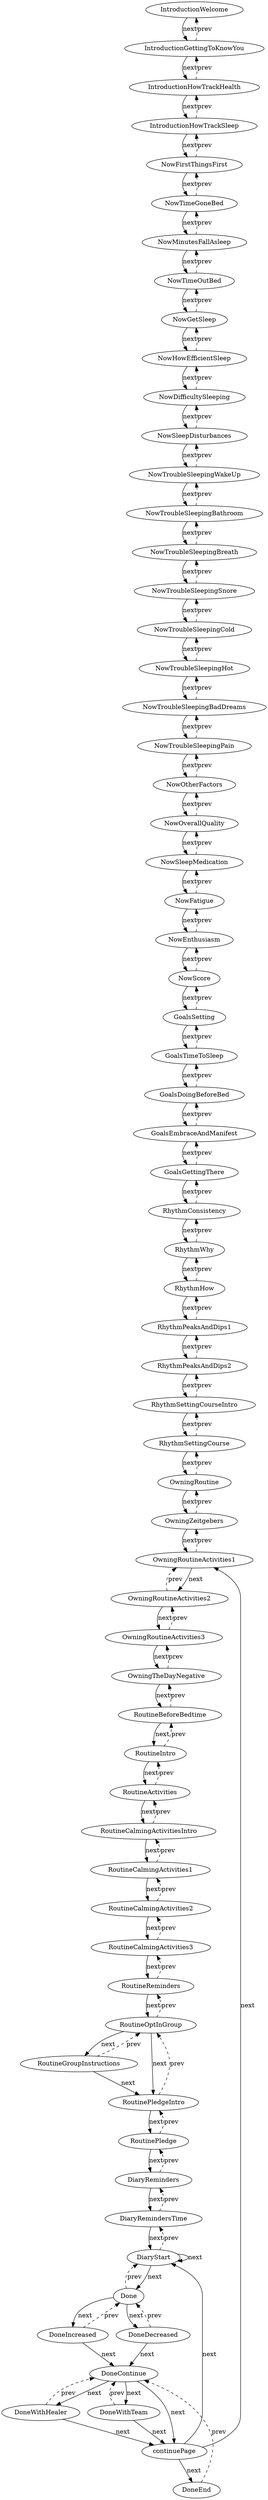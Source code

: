 digraph G {
IntroductionWelcome -> IntroductionGettingToKnowYou [label="next"];
IntroductionGettingToKnowYou -> IntroductionHowTrackHealth [label="next"];
IntroductionGettingToKnowYou -> IntroductionWelcome [label="prev",style="dashed"];
IntroductionHowTrackHealth -> IntroductionHowTrackSleep [label="next"];
IntroductionHowTrackHealth -> IntroductionGettingToKnowYou [label="prev",style="dashed"];
IntroductionHowTrackSleep -> NowFirstThingsFirst [label="next"];
IntroductionHowTrackSleep -> IntroductionHowTrackHealth [label="prev",style="dashed"];
NowFirstThingsFirst -> NowTimeGoneBed [label="next"];
NowFirstThingsFirst -> IntroductionHowTrackSleep [label="prev",style="dashed"];
NowTimeGoneBed -> NowMinutesFallAsleep [label="next"];
NowTimeGoneBed -> NowFirstThingsFirst [label="prev",style="dashed"];
NowMinutesFallAsleep -> NowTimeOutBed [label="next"];
NowMinutesFallAsleep -> NowTimeGoneBed [label="prev",style="dashed"];
NowTimeOutBed -> NowGetSleep [label="next"];
NowTimeOutBed -> NowMinutesFallAsleep [label="prev",style="dashed"];
NowGetSleep -> NowHowEfficientSleep [label="next"];
NowGetSleep -> NowTimeOutBed [label="prev",style="dashed"];
NowHowEfficientSleep -> NowDifficultySleeping [label="next"];
NowHowEfficientSleep -> NowGetSleep [label="prev",style="dashed"];
NowDifficultySleeping -> NowSleepDisturbances [label="next"];
NowDifficultySleeping -> NowHowEfficientSleep [label="prev",style="dashed"];
NowSleepDisturbances -> NowTroubleSleepingWakeUp [label="next"];
NowSleepDisturbances -> NowDifficultySleeping [label="prev",style="dashed"];
NowTroubleSleepingWakeUp -> NowTroubleSleepingBathroom [label="next"];
NowTroubleSleepingWakeUp -> NowSleepDisturbances [label="prev",style="dashed"];
NowTroubleSleepingBathroom -> NowTroubleSleepingBreath [label="next"];
NowTroubleSleepingBathroom -> NowTroubleSleepingWakeUp [label="prev",style="dashed"];
NowTroubleSleepingBreath -> NowTroubleSleepingSnore [label="next"];
NowTroubleSleepingBreath -> NowTroubleSleepingBathroom [label="prev",style="dashed"];
NowTroubleSleepingSnore -> NowTroubleSleepingCold [label="next"];
NowTroubleSleepingSnore -> NowTroubleSleepingBreath [label="prev",style="dashed"];
NowTroubleSleepingCold -> NowTroubleSleepingHot [label="next"];
NowTroubleSleepingCold -> NowTroubleSleepingSnore [label="prev",style="dashed"];
NowTroubleSleepingHot -> NowTroubleSleepingBadDreams [label="next"];
NowTroubleSleepingHot -> NowTroubleSleepingCold [label="prev",style="dashed"];
NowTroubleSleepingBadDreams -> NowTroubleSleepingPain [label="next"];
NowTroubleSleepingBadDreams -> NowTroubleSleepingHot [label="prev",style="dashed"];
NowTroubleSleepingPain -> NowOtherFactors [label="next"];
NowTroubleSleepingPain -> NowTroubleSleepingBadDreams [label="prev",style="dashed"];
NowOtherFactors -> NowOverallQuality [label="next"];
NowOtherFactors -> NowTroubleSleepingPain [label="prev",style="dashed"];
NowOverallQuality -> NowSleepMedication [label="next"];
NowOverallQuality -> NowOtherFactors [label="prev",style="dashed"];
NowSleepMedication -> NowFatigue [label="next"];
NowSleepMedication -> NowOverallQuality [label="prev",style="dashed"];
NowFatigue -> NowEnthusiasm [label="next"];
NowFatigue -> NowSleepMedication [label="prev",style="dashed"];
NowEnthusiasm -> NowScore [label="next"];
NowEnthusiasm -> NowFatigue [label="prev",style="dashed"];
NowScore -> GoalsSetting [label="next"];
NowScore -> NowEnthusiasm [label="prev",style="dashed"];
GoalsSetting -> GoalsTimeToSleep [label="next"];
GoalsSetting -> NowScore [label="prev",style="dashed"];
GoalsTimeToSleep -> GoalsDoingBeforeBed [label="next"];
GoalsTimeToSleep -> GoalsSetting [label="prev",style="dashed"];
GoalsDoingBeforeBed -> GoalsEmbraceAndManifest [label="next"];
GoalsDoingBeforeBed -> GoalsTimeToSleep [label="prev",style="dashed"];
GoalsEmbraceAndManifest -> GoalsGettingThere [label="next"];
GoalsEmbraceAndManifest -> GoalsDoingBeforeBed [label="prev",style="dashed"];
GoalsGettingThere -> RhythmConsistency [label="next"];
GoalsGettingThere -> GoalsEmbraceAndManifest [label="prev",style="dashed"];
RhythmConsistency -> RhythmWhy [label="next"];
RhythmConsistency -> GoalsGettingThere [label="prev",style="dashed"];
RhythmWhy -> RhythmHow [label="next"];
RhythmWhy -> RhythmConsistency [label="prev",style="dashed"];
RhythmHow -> RhythmPeaksAndDips1 [label="next"];
RhythmHow -> RhythmWhy [label="prev",style="dashed"];
RhythmPeaksAndDips1 -> RhythmPeaksAndDips2 [label="next"];
RhythmPeaksAndDips1 -> RhythmHow [label="prev",style="dashed"];
RhythmPeaksAndDips2 -> RhythmSettingCourseIntro [label="next"];
RhythmPeaksAndDips2 -> RhythmPeaksAndDips1 [label="prev",style="dashed"];
RhythmSettingCourseIntro -> RhythmSettingCourse [label="next"];
RhythmSettingCourseIntro -> RhythmPeaksAndDips2 [label="prev",style="dashed"];
RhythmSettingCourse -> OwningRoutine [label="next"];
RhythmSettingCourse -> RhythmSettingCourseIntro [label="prev",style="dashed"];
OwningRoutine -> OwningZeitgebers [label="next"];
OwningRoutine -> RhythmSettingCourse [label="prev",style="dashed"];
OwningZeitgebers -> OwningRoutineActivities1 [label="next"];
OwningZeitgebers -> OwningRoutine [label="prev",style="dashed"];
OwningRoutineActivities1 -> OwningRoutineActivities2 [label="next"];
OwningRoutineActivities1 -> OwningZeitgebers [label="prev",style="dashed"];
OwningRoutineActivities2 -> OwningRoutineActivities3 [label="next"];
OwningRoutineActivities2 -> OwningRoutineActivities1 [label="prev",style="dashed"];
OwningRoutineActivities3 -> OwningTheDayNegative [label="next"];
OwningRoutineActivities3 -> OwningRoutineActivities2 [label="prev",style="dashed"];
OwningTheDayNegative -> RoutineBeforeBedtime [label="next"];
OwningTheDayNegative -> OwningRoutineActivities3 [label="prev",style="dashed"];
RoutineBeforeBedtime -> RoutineIntro [label="next"];
RoutineBeforeBedtime -> OwningTheDayNegative [label="prev",style="dashed"];
RoutineIntro -> RoutineActivities [label="next"];
RoutineIntro -> RoutineBeforeBedtime [label="prev",style="dashed"];
RoutineActivities -> RoutineCalmingActivitiesIntro [label="next"];
RoutineActivities -> RoutineIntro [label="prev",style="dashed"];
RoutineCalmingActivitiesIntro -> RoutineCalmingActivities1 [label="next"];
RoutineCalmingActivitiesIntro -> RoutineActivities [label="prev",style="dashed"];
RoutineCalmingActivities1 -> RoutineCalmingActivities2 [label="next"];
RoutineCalmingActivities1 -> RoutineCalmingActivitiesIntro [label="prev",style="dashed"];
RoutineCalmingActivities2 -> RoutineCalmingActivities3 [label="next"];
RoutineCalmingActivities2 -> RoutineCalmingActivities1 [label="prev",style="dashed"];
RoutineCalmingActivities3 -> RoutineReminders [label="next"];
RoutineCalmingActivities3 -> RoutineCalmingActivities2 [label="prev",style="dashed"];
RoutineReminders -> RoutineOptInGroup [label="next"];
RoutineReminders -> RoutineCalmingActivities3 [label="prev",style="dashed"];
RoutineOptInGroup -> RoutineGroupInstructions [label="next"];
RoutineOptInGroup -> RoutinePledgeIntro [label="next"];
RoutineOptInGroup -> RoutineReminders [label="prev",style="dashed"];
RoutineGroupInstructions -> RoutinePledgeIntro [label="next"];
RoutineGroupInstructions -> RoutineOptInGroup [label="prev",style="dashed"];
RoutinePledgeIntro -> RoutinePledge [label="next"];
RoutinePledgeIntro -> RoutineOptInGroup [label="prev",style="dashed"];
RoutinePledge -> DiaryReminders [label="next"];
RoutinePledge -> RoutinePledgeIntro [label="prev",style="dashed"];
DiaryReminders -> DiaryRemindersTime [label="next"];
DiaryReminders -> RoutinePledge [label="prev",style="dashed"];
DiaryRemindersTime -> DiaryStart [label="next"];
DiaryRemindersTime -> DiaryReminders [label="prev",style="dashed"];
DiaryStart -> Done [label="next"];
DiaryStart -> DiaryStart [label="next"];
DiaryStart -> DiaryRemindersTime [label="prev",style="dashed"];
Done -> DoneDecreased [label="next"];
Done -> DoneIncreased [label="next"];
Done -> DiaryStart [label="prev",style="dashed"];
DoneIncreased -> DoneContinue [label="next"];
DoneIncreased -> Done [label="prev",style="dashed"];
DoneDecreased -> DoneContinue [label="next"];
DoneDecreased -> Done [label="prev",style="dashed"];
DoneContinue -> DoneWithHealer [label="next"];
DoneContinue -> DoneWithTeam [label="next"];
DoneContinue -> continuePage [label="next"];
DoneWithHealer -> continuePage [label="next"];
DoneWithHealer -> DoneContinue [label="prev",style="dashed"];
DoneWithTeam -> continuePage [label="next"];
DoneWithTeam -> DoneContinue [label="prev",style="dashed"];
continuePage -> DiaryStart [label="next"];
continuePage -> OwningRoutineActivities1 [label="next"];
continuePage -> DoneEnd [label="next"];
DoneEnd -> DoneContinue [label="prev",style="dashed"];
}

